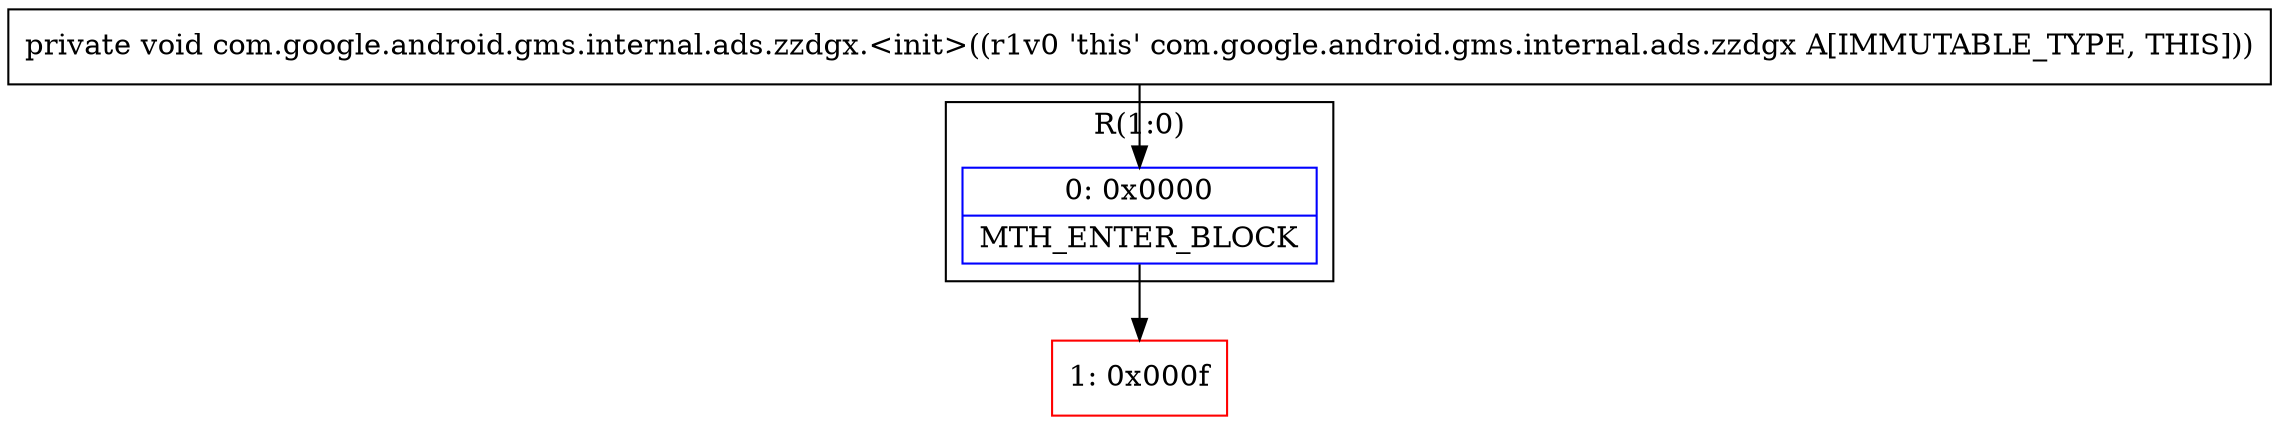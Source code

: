 digraph "CFG forcom.google.android.gms.internal.ads.zzdgx.\<init\>()V" {
subgraph cluster_Region_1265536353 {
label = "R(1:0)";
node [shape=record,color=blue];
Node_0 [shape=record,label="{0\:\ 0x0000|MTH_ENTER_BLOCK\l}"];
}
Node_1 [shape=record,color=red,label="{1\:\ 0x000f}"];
MethodNode[shape=record,label="{private void com.google.android.gms.internal.ads.zzdgx.\<init\>((r1v0 'this' com.google.android.gms.internal.ads.zzdgx A[IMMUTABLE_TYPE, THIS])) }"];
MethodNode -> Node_0;
Node_0 -> Node_1;
}

